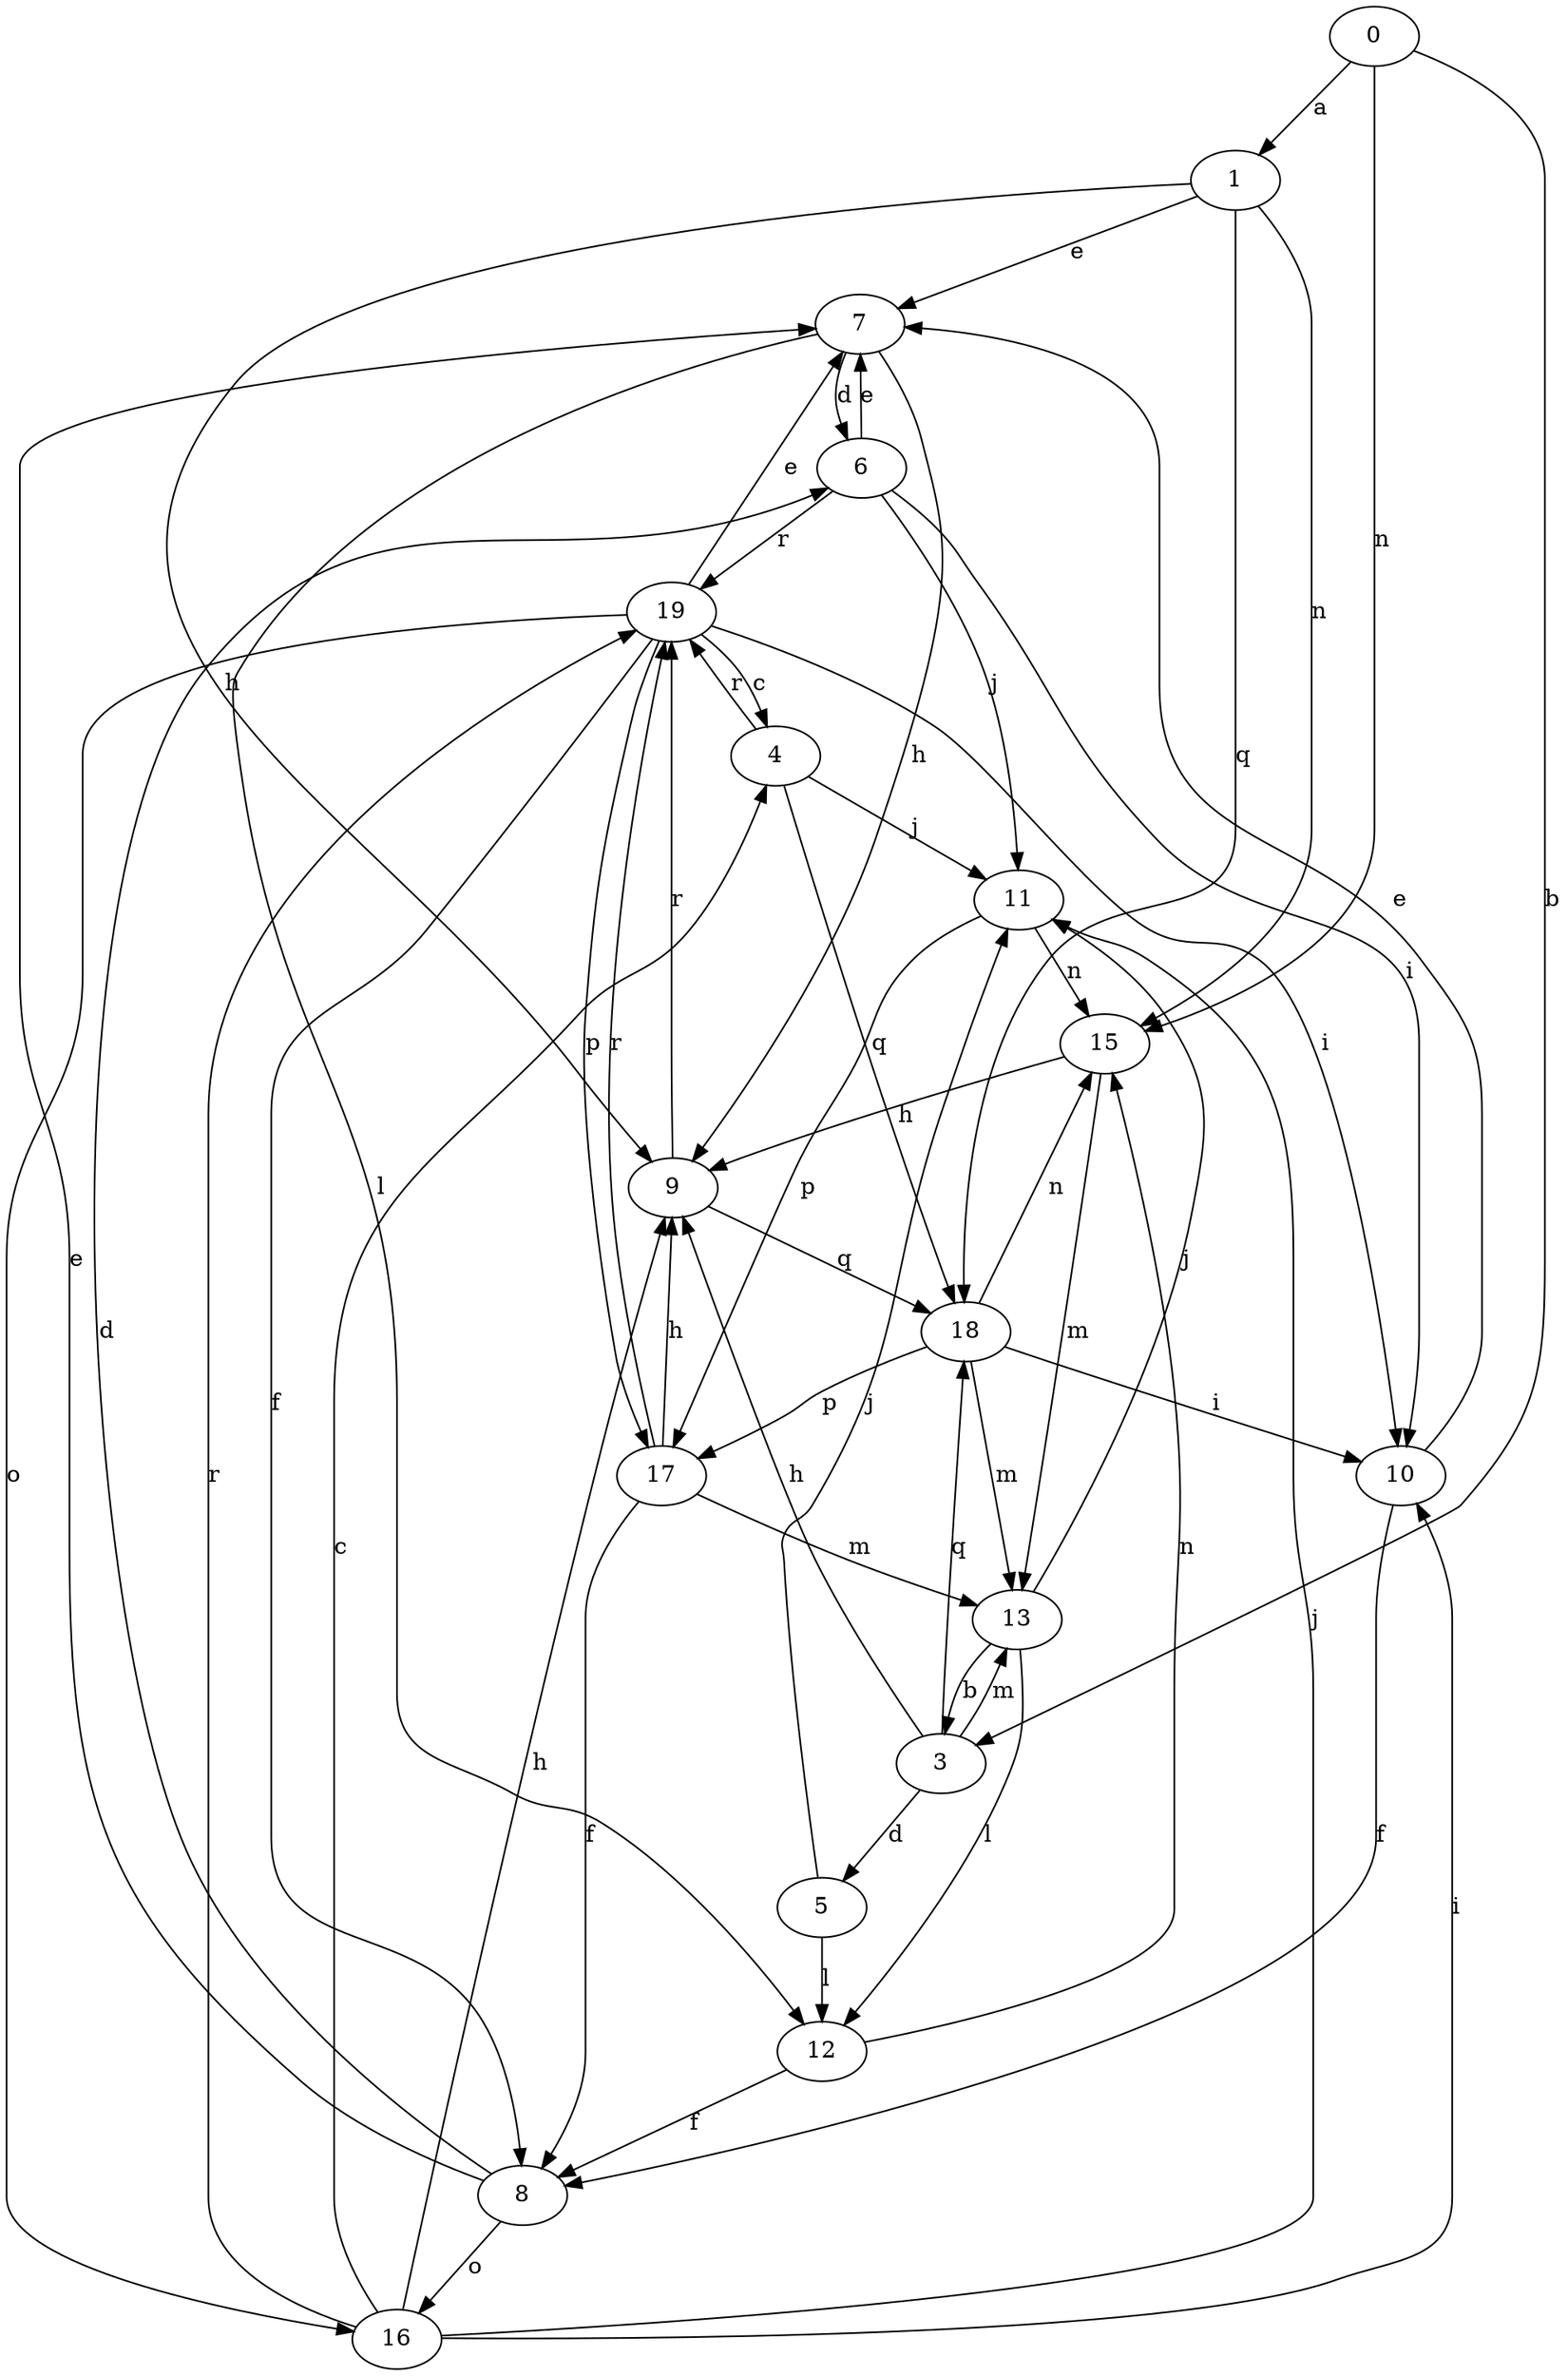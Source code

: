 strict digraph  {
0;
1;
3;
4;
5;
6;
7;
8;
9;
10;
11;
12;
13;
15;
16;
17;
18;
19;
0 -> 1  [label=a];
0 -> 3  [label=b];
0 -> 15  [label=n];
1 -> 7  [label=e];
1 -> 9  [label=h];
1 -> 15  [label=n];
1 -> 18  [label=q];
3 -> 5  [label=d];
3 -> 9  [label=h];
3 -> 13  [label=m];
3 -> 18  [label=q];
4 -> 11  [label=j];
4 -> 18  [label=q];
4 -> 19  [label=r];
5 -> 11  [label=j];
5 -> 12  [label=l];
6 -> 7  [label=e];
6 -> 10  [label=i];
6 -> 11  [label=j];
6 -> 19  [label=r];
7 -> 6  [label=d];
7 -> 9  [label=h];
7 -> 12  [label=l];
8 -> 6  [label=d];
8 -> 7  [label=e];
8 -> 16  [label=o];
9 -> 18  [label=q];
9 -> 19  [label=r];
10 -> 7  [label=e];
10 -> 8  [label=f];
11 -> 15  [label=n];
11 -> 17  [label=p];
12 -> 8  [label=f];
12 -> 15  [label=n];
13 -> 3  [label=b];
13 -> 11  [label=j];
13 -> 12  [label=l];
15 -> 9  [label=h];
15 -> 13  [label=m];
16 -> 4  [label=c];
16 -> 9  [label=h];
16 -> 10  [label=i];
16 -> 11  [label=j];
16 -> 19  [label=r];
17 -> 8  [label=f];
17 -> 9  [label=h];
17 -> 13  [label=m];
17 -> 19  [label=r];
18 -> 10  [label=i];
18 -> 13  [label=m];
18 -> 15  [label=n];
18 -> 17  [label=p];
19 -> 4  [label=c];
19 -> 7  [label=e];
19 -> 8  [label=f];
19 -> 10  [label=i];
19 -> 16  [label=o];
19 -> 17  [label=p];
}
